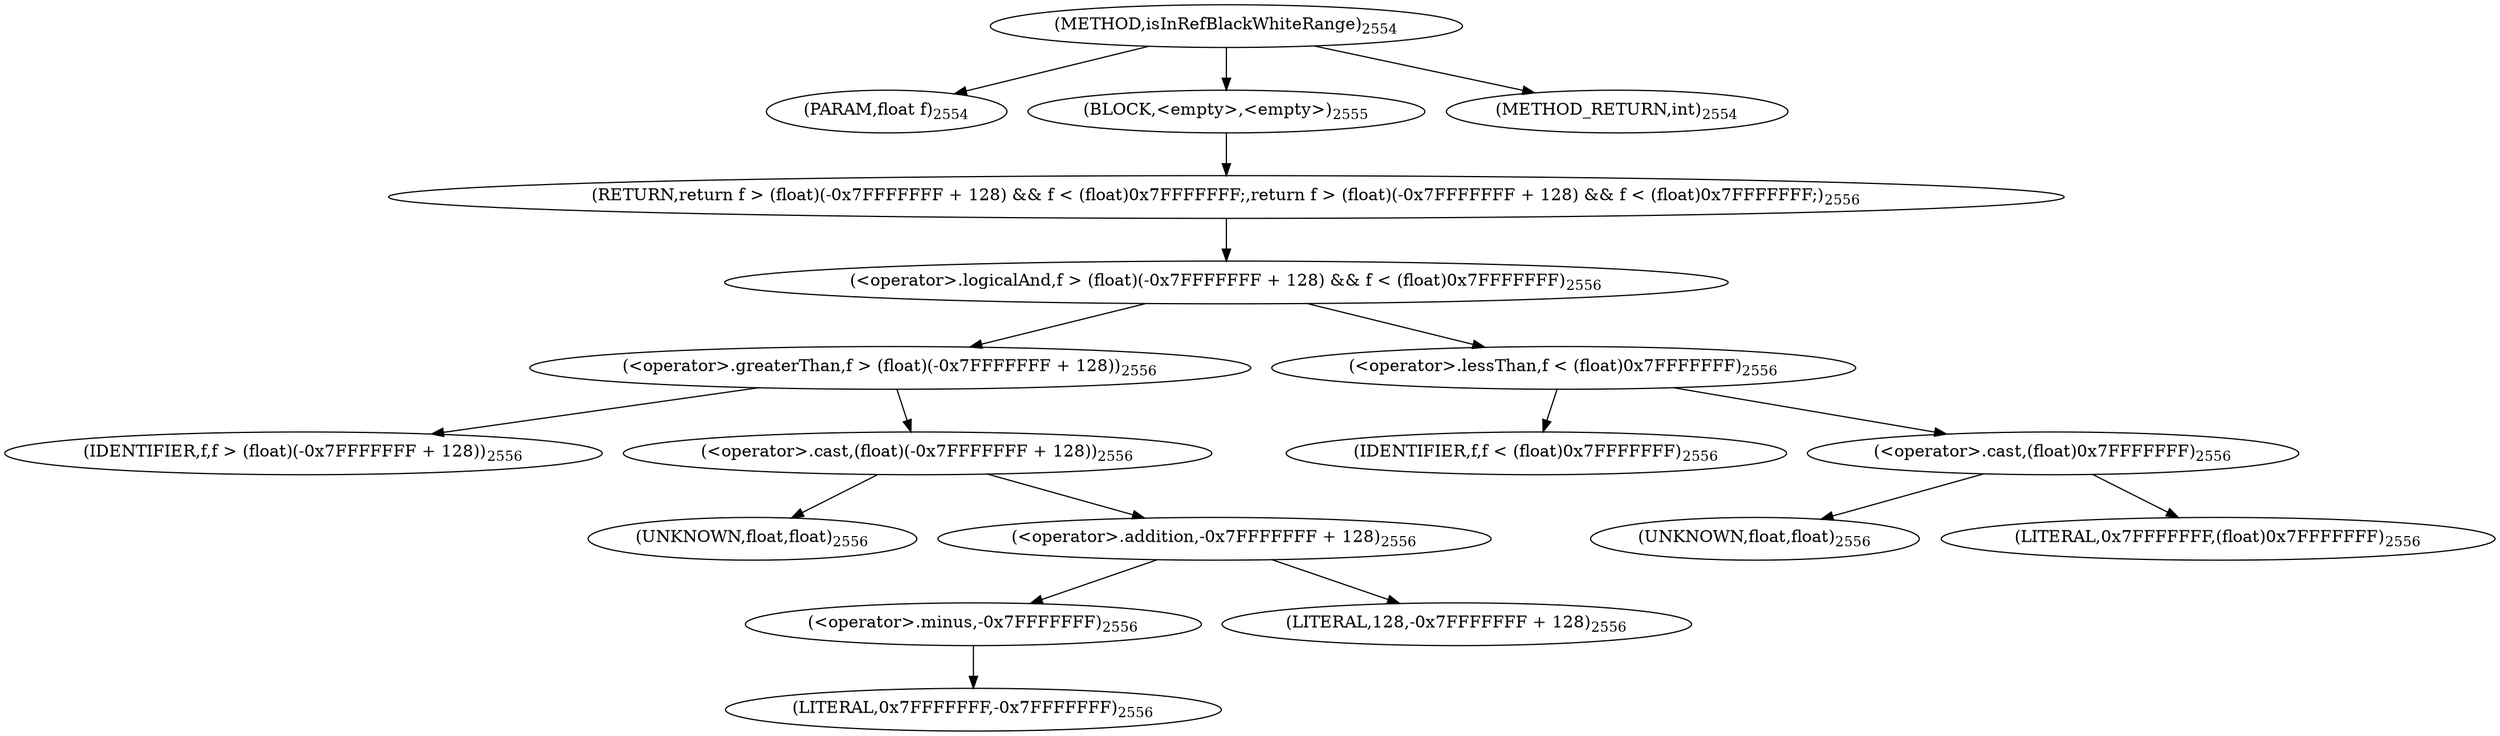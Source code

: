 digraph "isInRefBlackWhiteRange" {  
"59976" [label = <(METHOD,isInRefBlackWhiteRange)<SUB>2554</SUB>> ]
"59977" [label = <(PARAM,float f)<SUB>2554</SUB>> ]
"59978" [label = <(BLOCK,&lt;empty&gt;,&lt;empty&gt;)<SUB>2555</SUB>> ]
"59979" [label = <(RETURN,return f &gt; (float)(-0x7FFFFFFF + 128) &amp;&amp; f &lt; (float)0x7FFFFFFF;,return f &gt; (float)(-0x7FFFFFFF + 128) &amp;&amp; f &lt; (float)0x7FFFFFFF;)<SUB>2556</SUB>> ]
"59980" [label = <(&lt;operator&gt;.logicalAnd,f &gt; (float)(-0x7FFFFFFF + 128) &amp;&amp; f &lt; (float)0x7FFFFFFF)<SUB>2556</SUB>> ]
"59981" [label = <(&lt;operator&gt;.greaterThan,f &gt; (float)(-0x7FFFFFFF + 128))<SUB>2556</SUB>> ]
"59982" [label = <(IDENTIFIER,f,f &gt; (float)(-0x7FFFFFFF + 128))<SUB>2556</SUB>> ]
"59983" [label = <(&lt;operator&gt;.cast,(float)(-0x7FFFFFFF + 128))<SUB>2556</SUB>> ]
"59984" [label = <(UNKNOWN,float,float)<SUB>2556</SUB>> ]
"59985" [label = <(&lt;operator&gt;.addition,-0x7FFFFFFF + 128)<SUB>2556</SUB>> ]
"59986" [label = <(&lt;operator&gt;.minus,-0x7FFFFFFF)<SUB>2556</SUB>> ]
"59987" [label = <(LITERAL,0x7FFFFFFF,-0x7FFFFFFF)<SUB>2556</SUB>> ]
"59988" [label = <(LITERAL,128,-0x7FFFFFFF + 128)<SUB>2556</SUB>> ]
"59989" [label = <(&lt;operator&gt;.lessThan,f &lt; (float)0x7FFFFFFF)<SUB>2556</SUB>> ]
"59990" [label = <(IDENTIFIER,f,f &lt; (float)0x7FFFFFFF)<SUB>2556</SUB>> ]
"59991" [label = <(&lt;operator&gt;.cast,(float)0x7FFFFFFF)<SUB>2556</SUB>> ]
"59992" [label = <(UNKNOWN,float,float)<SUB>2556</SUB>> ]
"59993" [label = <(LITERAL,0x7FFFFFFF,(float)0x7FFFFFFF)<SUB>2556</SUB>> ]
"59994" [label = <(METHOD_RETURN,int)<SUB>2554</SUB>> ]
  "59976" -> "59977" 
  "59976" -> "59978" 
  "59976" -> "59994" 
  "59978" -> "59979" 
  "59979" -> "59980" 
  "59980" -> "59981" 
  "59980" -> "59989" 
  "59981" -> "59982" 
  "59981" -> "59983" 
  "59983" -> "59984" 
  "59983" -> "59985" 
  "59985" -> "59986" 
  "59985" -> "59988" 
  "59986" -> "59987" 
  "59989" -> "59990" 
  "59989" -> "59991" 
  "59991" -> "59992" 
  "59991" -> "59993" 
}
